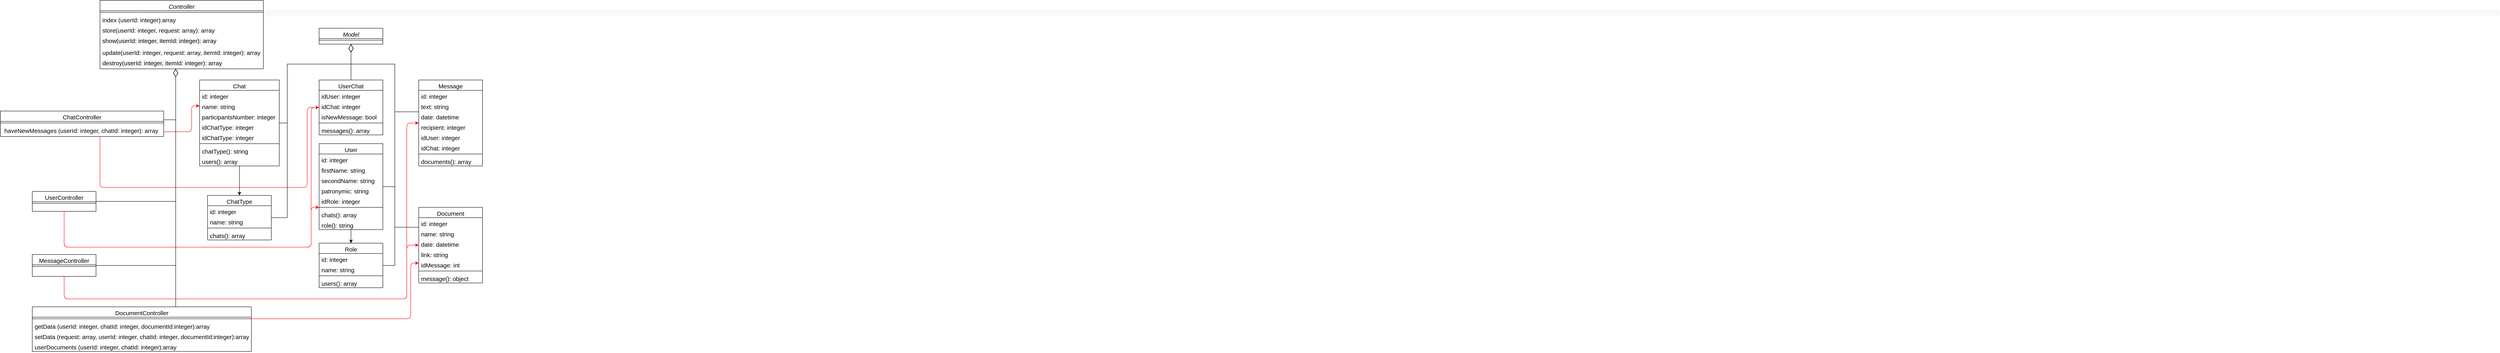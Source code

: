 <mxfile version="14.7.7" type="device"><diagram id="C5RBs43oDa-KdzZeNtuy" name="Page-1"><mxGraphModel dx="2310" dy="1956" grid="1" gridSize="10" guides="1" tooltips="1" connect="1" arrows="1" fold="1" page="1" pageScale="1" pageWidth="827" pageHeight="1169" math="0" shadow="0"><root><mxCell id="WIyWlLk6GJQsqaUBKTNV-0"/><mxCell id="WIyWlLk6GJQsqaUBKTNV-1" parent="WIyWlLk6GJQsqaUBKTNV-0"/><mxCell id="zkfFHV4jXpPFQw0GAbJ--0" value="Model" style="swimlane;fontStyle=2;align=center;verticalAlign=top;childLayout=stackLayout;horizontal=1;startSize=26;horizontalStack=0;resizeParent=1;resizeLast=0;collapsible=1;marginBottom=0;rounded=0;shadow=0;strokeWidth=1;fontSize=15;" parent="WIyWlLk6GJQsqaUBKTNV-1" vertex="1"><mxGeometry x="640" y="-130" width="160" height="40" as="geometry"><mxRectangle x="230" y="140" width="160" height="26" as="alternateBounds"/></mxGeometry></mxCell><mxCell id="zkfFHV4jXpPFQw0GAbJ--4" value="" style="line;html=1;strokeWidth=1;align=left;verticalAlign=middle;spacingTop=-1;spacingLeft=3;spacingRight=3;rotatable=0;labelPosition=right;points=[];portConstraint=eastwest;fontSize=15;" parent="zkfFHV4jXpPFQw0GAbJ--0" vertex="1"><mxGeometry y="26" width="160" height="8" as="geometry"/></mxCell><mxCell id="p-qSYDcafkYSFmTlcOb2-9" style="edgeStyle=orthogonalEdgeStyle;rounded=0;orthogonalLoop=1;jettySize=auto;html=1;endArrow=diamondThin;endFill=0;endSize=18;strokeWidth=1;fontSize=15;" edge="1" parent="WIyWlLk6GJQsqaUBKTNV-1" source="zkfFHV4jXpPFQw0GAbJ--6" target="zkfFHV4jXpPFQw0GAbJ--0"><mxGeometry relative="1" as="geometry"><Array as="points"><mxPoint x="560" y="108"/><mxPoint x="560" y="-40"/><mxPoint x="720" y="-40"/></Array></mxGeometry></mxCell><mxCell id="zkfFHV4jXpPFQw0GAbJ--6" value="Chat" style="swimlane;fontStyle=0;align=center;verticalAlign=top;childLayout=stackLayout;horizontal=1;startSize=26;horizontalStack=0;resizeParent=1;resizeLast=0;collapsible=1;marginBottom=0;rounded=0;shadow=0;strokeWidth=1;fontSize=15;" parent="WIyWlLk6GJQsqaUBKTNV-1" vertex="1"><mxGeometry x="340" width="200" height="216" as="geometry"><mxRectangle x="130" y="380" width="160" height="26" as="alternateBounds"/></mxGeometry></mxCell><mxCell id="zkfFHV4jXpPFQw0GAbJ--7" value="id: integer" style="text;align=left;verticalAlign=top;spacingLeft=4;spacingRight=4;overflow=hidden;rotatable=0;points=[[0,0.5],[1,0.5]];portConstraint=eastwest;fontSize=15;" parent="zkfFHV4jXpPFQw0GAbJ--6" vertex="1"><mxGeometry y="26" width="200" height="26" as="geometry"/></mxCell><mxCell id="zkfFHV4jXpPFQw0GAbJ--8" value="name: string" style="text;align=left;verticalAlign=top;spacingLeft=4;spacingRight=4;overflow=hidden;rotatable=0;points=[[0,0.5],[1,0.5]];portConstraint=eastwest;rounded=0;shadow=0;html=0;fontSize=15;" parent="zkfFHV4jXpPFQw0GAbJ--6" vertex="1"><mxGeometry y="52" width="200" height="26" as="geometry"/></mxCell><mxCell id="Mjgt6jNar0d7N7SQXWlu-8" value="participantsNumber: integer" style="text;align=left;verticalAlign=top;spacingLeft=4;spacingRight=4;overflow=hidden;rotatable=0;points=[[0,0.5],[1,0.5]];portConstraint=eastwest;rounded=0;shadow=0;html=0;fontSize=15;" parent="zkfFHV4jXpPFQw0GAbJ--6" vertex="1"><mxGeometry y="78" width="200" height="26" as="geometry"/></mxCell><mxCell id="k1y_qDxFKeoeRa6VfoRw-3" value="idChatType: integer" style="text;align=left;verticalAlign=top;spacingLeft=4;spacingRight=4;overflow=hidden;rotatable=0;points=[[0,0.5],[1,0.5]];portConstraint=eastwest;rounded=0;shadow=0;html=0;fontSize=15;" parent="zkfFHV4jXpPFQw0GAbJ--6" vertex="1"><mxGeometry y="104" width="200" height="26" as="geometry"/></mxCell><mxCell id="Mjgt6jNar0d7N7SQXWlu-9" value="idChatType: integer" style="text;align=left;verticalAlign=top;spacingLeft=4;spacingRight=4;overflow=hidden;rotatable=0;points=[[0,0.5],[1,0.5]];portConstraint=eastwest;rounded=0;shadow=0;html=0;fontSize=15;" parent="zkfFHV4jXpPFQw0GAbJ--6" vertex="1"><mxGeometry y="130" width="200" height="26" as="geometry"/></mxCell><mxCell id="zkfFHV4jXpPFQw0GAbJ--9" value="" style="line;html=1;strokeWidth=1;align=left;verticalAlign=middle;spacingTop=-1;spacingLeft=3;spacingRight=3;rotatable=0;labelPosition=right;points=[];portConstraint=eastwest;fontSize=15;" parent="zkfFHV4jXpPFQw0GAbJ--6" vertex="1"><mxGeometry y="156" width="200" height="8" as="geometry"/></mxCell><mxCell id="k1y_qDxFKeoeRa6VfoRw-8" value="chatType(): string" style="text;align=left;verticalAlign=top;spacingLeft=4;spacingRight=4;overflow=hidden;rotatable=0;points=[[0,0.5],[1,0.5]];portConstraint=eastwest;rounded=0;shadow=0;html=0;fontSize=15;" parent="zkfFHV4jXpPFQw0GAbJ--6" vertex="1"><mxGeometry y="164" width="200" height="26" as="geometry"/></mxCell><mxCell id="k1y_qDxFKeoeRa6VfoRw-9" value="users(): array" style="text;align=left;verticalAlign=top;spacingLeft=4;spacingRight=4;overflow=hidden;rotatable=0;points=[[0,0.5],[1,0.5]];portConstraint=eastwest;rounded=0;shadow=0;html=0;fontSize=15;" parent="zkfFHV4jXpPFQw0GAbJ--6" vertex="1"><mxGeometry y="190" width="200" height="26" as="geometry"/></mxCell><mxCell id="p-qSYDcafkYSFmTlcOb2-16" style="edgeStyle=orthogonalEdgeStyle;rounded=0;orthogonalLoop=1;jettySize=auto;html=1;endArrow=diamondThin;endFill=0;endSize=18;strokeWidth=1;fontSize=15;" edge="1" parent="WIyWlLk6GJQsqaUBKTNV-1" source="zkfFHV4jXpPFQw0GAbJ--13" target="zkfFHV4jXpPFQw0GAbJ--0"><mxGeometry relative="1" as="geometry"><Array as="points"><mxPoint x="830" y="370"/><mxPoint x="830" y="-40"/><mxPoint x="720" y="-40"/></Array></mxGeometry></mxCell><mxCell id="zkfFHV4jXpPFQw0GAbJ--13" value="Document" style="swimlane;fontStyle=0;align=center;verticalAlign=top;childLayout=stackLayout;horizontal=1;startSize=26;horizontalStack=0;resizeParent=1;resizeLast=0;collapsible=1;marginBottom=0;rounded=0;shadow=0;strokeWidth=1;fontSize=15;" parent="WIyWlLk6GJQsqaUBKTNV-1" vertex="1"><mxGeometry x="890" y="320" width="160" height="190" as="geometry"><mxRectangle x="340" y="380" width="170" height="26" as="alternateBounds"/></mxGeometry></mxCell><mxCell id="Mjgt6jNar0d7N7SQXWlu-10" value="id: integer" style="text;align=left;verticalAlign=top;spacingLeft=4;spacingRight=4;overflow=hidden;rotatable=0;points=[[0,0.5],[1,0.5]];portConstraint=eastwest;fontSize=15;" parent="zkfFHV4jXpPFQw0GAbJ--13" vertex="1"><mxGeometry y="26" width="160" height="26" as="geometry"/></mxCell><mxCell id="Mjgt6jNar0d7N7SQXWlu-13" value="name: string" style="text;align=left;verticalAlign=top;spacingLeft=4;spacingRight=4;overflow=hidden;rotatable=0;points=[[0,0.5],[1,0.5]];portConstraint=eastwest;fontSize=15;" parent="zkfFHV4jXpPFQw0GAbJ--13" vertex="1"><mxGeometry y="52" width="160" height="26" as="geometry"/></mxCell><mxCell id="Mjgt6jNar0d7N7SQXWlu-11" value="date: datetime" style="text;align=left;verticalAlign=top;spacingLeft=4;spacingRight=4;overflow=hidden;rotatable=0;points=[[0,0.5],[1,0.5]];portConstraint=eastwest;fontSize=15;" parent="zkfFHV4jXpPFQw0GAbJ--13" vertex="1"><mxGeometry y="78" width="160" height="26" as="geometry"/></mxCell><mxCell id="Mjgt6jNar0d7N7SQXWlu-12" value="link: string" style="text;align=left;verticalAlign=top;spacingLeft=4;spacingRight=4;overflow=hidden;rotatable=0;points=[[0,0.5],[1,0.5]];portConstraint=eastwest;fontSize=15;" parent="zkfFHV4jXpPFQw0GAbJ--13" vertex="1"><mxGeometry y="104" width="160" height="26" as="geometry"/></mxCell><mxCell id="zkfFHV4jXpPFQw0GAbJ--14" value="idMessage: int" style="text;align=left;verticalAlign=top;spacingLeft=4;spacingRight=4;overflow=hidden;rotatable=0;points=[[0,0.5],[1,0.5]];portConstraint=eastwest;fontSize=15;" parent="zkfFHV4jXpPFQw0GAbJ--13" vertex="1"><mxGeometry y="130" width="160" height="26" as="geometry"/></mxCell><mxCell id="zkfFHV4jXpPFQw0GAbJ--15" value="" style="line;html=1;strokeWidth=1;align=left;verticalAlign=middle;spacingTop=-1;spacingLeft=3;spacingRight=3;rotatable=0;labelPosition=right;points=[];portConstraint=eastwest;fontSize=15;" parent="zkfFHV4jXpPFQw0GAbJ--13" vertex="1"><mxGeometry y="156" width="160" height="8" as="geometry"/></mxCell><mxCell id="k1y_qDxFKeoeRa6VfoRw-16" value="message(): object" style="text;align=left;verticalAlign=top;spacingLeft=4;spacingRight=4;overflow=hidden;rotatable=0;points=[[0,0.5],[1,0.5]];portConstraint=eastwest;rounded=0;shadow=0;html=0;fontSize=15;" parent="zkfFHV4jXpPFQw0GAbJ--13" vertex="1"><mxGeometry y="164" width="160" height="26" as="geometry"/></mxCell><mxCell id="p-qSYDcafkYSFmTlcOb2-14" style="edgeStyle=orthogonalEdgeStyle;rounded=0;orthogonalLoop=1;jettySize=auto;html=1;endArrow=diamondThin;endFill=0;endSize=18;strokeWidth=1;fontSize=15;" edge="1" parent="WIyWlLk6GJQsqaUBKTNV-1" source="Mjgt6jNar0d7N7SQXWlu-2" target="zkfFHV4jXpPFQw0GAbJ--0"><mxGeometry relative="1" as="geometry"><Array as="points"><mxPoint x="830" y="268"/><mxPoint x="830" y="-40"/><mxPoint x="720" y="-40"/></Array></mxGeometry></mxCell><mxCell id="Mjgt6jNar0d7N7SQXWlu-2" value="User" style="swimlane;fontStyle=0;align=center;verticalAlign=top;childLayout=stackLayout;horizontal=1;startSize=26;horizontalStack=0;resizeParent=1;resizeLast=0;collapsible=1;marginBottom=0;rounded=0;shadow=0;strokeWidth=1;fontSize=15;" parent="WIyWlLk6GJQsqaUBKTNV-1" vertex="1"><mxGeometry x="640" y="160" width="160" height="216" as="geometry"><mxRectangle x="340" y="380" width="170" height="26" as="alternateBounds"/></mxGeometry></mxCell><mxCell id="Mjgt6jNar0d7N7SQXWlu-17" value="id: integer" style="text;align=left;verticalAlign=top;spacingLeft=4;spacingRight=4;overflow=hidden;rotatable=0;points=[[0,0.5],[1,0.5]];portConstraint=eastwest;fontSize=15;" parent="Mjgt6jNar0d7N7SQXWlu-2" vertex="1"><mxGeometry y="26" width="160" height="26" as="geometry"/></mxCell><mxCell id="Mjgt6jNar0d7N7SQXWlu-19" value="firstName: string" style="text;align=left;verticalAlign=top;spacingLeft=4;spacingRight=4;overflow=hidden;rotatable=0;points=[[0,0.5],[1,0.5]];portConstraint=eastwest;fontSize=15;" parent="Mjgt6jNar0d7N7SQXWlu-2" vertex="1"><mxGeometry y="52" width="160" height="26" as="geometry"/></mxCell><mxCell id="Mjgt6jNar0d7N7SQXWlu-20" value="secondName: string" style="text;align=left;verticalAlign=top;spacingLeft=4;spacingRight=4;overflow=hidden;rotatable=0;points=[[0,0.5],[1,0.5]];portConstraint=eastwest;fontSize=15;" parent="Mjgt6jNar0d7N7SQXWlu-2" vertex="1"><mxGeometry y="78" width="160" height="26" as="geometry"/></mxCell><mxCell id="Mjgt6jNar0d7N7SQXWlu-18" value="patronymic: string" style="text;align=left;verticalAlign=top;spacingLeft=4;spacingRight=4;overflow=hidden;rotatable=0;points=[[0,0.5],[1,0.5]];portConstraint=eastwest;fontSize=15;" parent="Mjgt6jNar0d7N7SQXWlu-2" vertex="1"><mxGeometry y="104" width="160" height="26" as="geometry"/></mxCell><mxCell id="Mjgt6jNar0d7N7SQXWlu-3" value="idRole: integer" style="text;align=left;verticalAlign=top;spacingLeft=4;spacingRight=4;overflow=hidden;rotatable=0;points=[[0,0.5],[1,0.5]];portConstraint=eastwest;fontSize=15;" parent="Mjgt6jNar0d7N7SQXWlu-2" vertex="1"><mxGeometry y="130" width="160" height="26" as="geometry"/></mxCell><mxCell id="Mjgt6jNar0d7N7SQXWlu-4" value="" style="line;html=1;strokeWidth=1;align=left;verticalAlign=middle;spacingTop=-1;spacingLeft=3;spacingRight=3;rotatable=0;labelPosition=right;points=[];portConstraint=eastwest;fontSize=15;" parent="Mjgt6jNar0d7N7SQXWlu-2" vertex="1"><mxGeometry y="156" width="160" height="8" as="geometry"/></mxCell><mxCell id="k1y_qDxFKeoeRa6VfoRw-12" value="chats(): array" style="text;align=left;verticalAlign=top;spacingLeft=4;spacingRight=4;overflow=hidden;rotatable=0;points=[[0,0.5],[1,0.5]];portConstraint=eastwest;rounded=0;shadow=0;html=0;fontSize=15;" parent="Mjgt6jNar0d7N7SQXWlu-2" vertex="1"><mxGeometry y="164" width="160" height="26" as="geometry"/></mxCell><mxCell id="k1y_qDxFKeoeRa6VfoRw-13" value="role(): string" style="text;align=left;verticalAlign=top;spacingLeft=4;spacingRight=4;overflow=hidden;rotatable=0;points=[[0,0.5],[1,0.5]];portConstraint=eastwest;rounded=0;shadow=0;html=0;fontSize=15;" parent="Mjgt6jNar0d7N7SQXWlu-2" vertex="1"><mxGeometry y="190" width="160" height="26" as="geometry"/></mxCell><mxCell id="p-qSYDcafkYSFmTlcOb2-15" style="edgeStyle=orthogonalEdgeStyle;rounded=0;orthogonalLoop=1;jettySize=auto;html=1;endArrow=diamondThin;endFill=0;endSize=18;strokeWidth=1;fontSize=15;" edge="1" parent="WIyWlLk6GJQsqaUBKTNV-1" source="Mjgt6jNar0d7N7SQXWlu-5" target="zkfFHV4jXpPFQw0GAbJ--0"><mxGeometry relative="1" as="geometry"><Array as="points"><mxPoint x="830" y="80"/><mxPoint x="830" y="-40"/><mxPoint x="720" y="-40"/></Array></mxGeometry></mxCell><mxCell id="Mjgt6jNar0d7N7SQXWlu-5" value="Message" style="swimlane;fontStyle=0;align=center;verticalAlign=top;childLayout=stackLayout;horizontal=1;startSize=26;horizontalStack=0;resizeParent=1;resizeLast=0;collapsible=1;marginBottom=0;rounded=0;shadow=0;strokeWidth=1;fontSize=15;" parent="WIyWlLk6GJQsqaUBKTNV-1" vertex="1"><mxGeometry x="890" width="160" height="216" as="geometry"><mxRectangle x="340" y="380" width="170" height="26" as="alternateBounds"/></mxGeometry></mxCell><mxCell id="Mjgt6jNar0d7N7SQXWlu-6" value="id: integer" style="text;align=left;verticalAlign=top;spacingLeft=4;spacingRight=4;overflow=hidden;rotatable=0;points=[[0,0.5],[1,0.5]];portConstraint=eastwest;fontSize=15;" parent="Mjgt6jNar0d7N7SQXWlu-5" vertex="1"><mxGeometry y="26" width="160" height="26" as="geometry"/></mxCell><mxCell id="Mjgt6jNar0d7N7SQXWlu-24" value="text: string" style="text;align=left;verticalAlign=top;spacingLeft=4;spacingRight=4;overflow=hidden;rotatable=0;points=[[0,0.5],[1,0.5]];portConstraint=eastwest;fontSize=15;" parent="Mjgt6jNar0d7N7SQXWlu-5" vertex="1"><mxGeometry y="52" width="160" height="26" as="geometry"/></mxCell><mxCell id="Mjgt6jNar0d7N7SQXWlu-25" value="date: datetime" style="text;align=left;verticalAlign=top;spacingLeft=4;spacingRight=4;overflow=hidden;rotatable=0;points=[[0,0.5],[1,0.5]];portConstraint=eastwest;fontSize=15;" parent="Mjgt6jNar0d7N7SQXWlu-5" vertex="1"><mxGeometry y="78" width="160" height="26" as="geometry"/></mxCell><mxCell id="Mjgt6jNar0d7N7SQXWlu-23" value="recipient: integer" style="text;align=left;verticalAlign=top;spacingLeft=4;spacingRight=4;overflow=hidden;rotatable=0;points=[[0,0.5],[1,0.5]];portConstraint=eastwest;fontSize=15;" parent="Mjgt6jNar0d7N7SQXWlu-5" vertex="1"><mxGeometry y="104" width="160" height="26" as="geometry"/></mxCell><mxCell id="Mjgt6jNar0d7N7SQXWlu-22" value="idUser: integer" style="text;align=left;verticalAlign=top;spacingLeft=4;spacingRight=4;overflow=hidden;rotatable=0;points=[[0,0.5],[1,0.5]];portConstraint=eastwest;fontSize=15;" parent="Mjgt6jNar0d7N7SQXWlu-5" vertex="1"><mxGeometry y="130" width="160" height="26" as="geometry"/></mxCell><mxCell id="Mjgt6jNar0d7N7SQXWlu-21" value="idChat: integer" style="text;align=left;verticalAlign=top;spacingLeft=4;spacingRight=4;overflow=hidden;rotatable=0;points=[[0,0.5],[1,0.5]];portConstraint=eastwest;fontSize=15;" parent="Mjgt6jNar0d7N7SQXWlu-5" vertex="1"><mxGeometry y="156" width="160" height="26" as="geometry"/></mxCell><mxCell id="Mjgt6jNar0d7N7SQXWlu-7" value="" style="line;html=1;strokeWidth=1;align=left;verticalAlign=middle;spacingTop=-1;spacingLeft=3;spacingRight=3;rotatable=0;labelPosition=right;points=[];portConstraint=eastwest;fontSize=15;" parent="Mjgt6jNar0d7N7SQXWlu-5" vertex="1"><mxGeometry y="182" width="160" height="8" as="geometry"/></mxCell><mxCell id="k1y_qDxFKeoeRa6VfoRw-15" value="documents(): array" style="text;align=left;verticalAlign=top;spacingLeft=4;spacingRight=4;overflow=hidden;rotatable=0;points=[[0,0.5],[1,0.5]];portConstraint=eastwest;rounded=0;shadow=0;html=0;fontSize=15;" parent="Mjgt6jNar0d7N7SQXWlu-5" vertex="1"><mxGeometry y="190" width="160" height="26" as="geometry"/></mxCell><mxCell id="p-qSYDcafkYSFmTlcOb2-10" style="edgeStyle=orthogonalEdgeStyle;rounded=0;orthogonalLoop=1;jettySize=auto;html=1;endArrow=diamondThin;endFill=0;endSize=18;strokeWidth=1;fontSize=15;" edge="1" parent="WIyWlLk6GJQsqaUBKTNV-1" source="Mjgt6jNar0d7N7SQXWlu-26" target="zkfFHV4jXpPFQw0GAbJ--0"><mxGeometry relative="1" as="geometry"><Array as="points"><mxPoint x="560" y="346"/><mxPoint x="560" y="-40"/><mxPoint x="720" y="-40"/></Array></mxGeometry></mxCell><mxCell id="Mjgt6jNar0d7N7SQXWlu-26" value="ChatType" style="swimlane;fontStyle=0;align=center;verticalAlign=top;childLayout=stackLayout;horizontal=1;startSize=26;horizontalStack=0;resizeParent=1;resizeLast=0;collapsible=1;marginBottom=0;rounded=0;shadow=0;strokeWidth=1;fontSize=15;" parent="WIyWlLk6GJQsqaUBKTNV-1" vertex="1"><mxGeometry x="360" y="290" width="160" height="112" as="geometry"><mxRectangle x="130" y="380" width="160" height="26" as="alternateBounds"/></mxGeometry></mxCell><mxCell id="Mjgt6jNar0d7N7SQXWlu-27" value="id: integer" style="text;align=left;verticalAlign=top;spacingLeft=4;spacingRight=4;overflow=hidden;rotatable=0;points=[[0,0.5],[1,0.5]];portConstraint=eastwest;fontSize=15;" parent="Mjgt6jNar0d7N7SQXWlu-26" vertex="1"><mxGeometry y="26" width="160" height="26" as="geometry"/></mxCell><mxCell id="Mjgt6jNar0d7N7SQXWlu-28" value="name: string" style="text;align=left;verticalAlign=top;spacingLeft=4;spacingRight=4;overflow=hidden;rotatable=0;points=[[0,0.5],[1,0.5]];portConstraint=eastwest;rounded=0;shadow=0;html=0;fontSize=15;" parent="Mjgt6jNar0d7N7SQXWlu-26" vertex="1"><mxGeometry y="52" width="160" height="26" as="geometry"/></mxCell><mxCell id="Mjgt6jNar0d7N7SQXWlu-31" value="" style="line;html=1;strokeWidth=1;align=left;verticalAlign=middle;spacingTop=-1;spacingLeft=3;spacingRight=3;rotatable=0;labelPosition=right;points=[];portConstraint=eastwest;fontSize=15;" parent="Mjgt6jNar0d7N7SQXWlu-26" vertex="1"><mxGeometry y="78" width="160" height="8" as="geometry"/></mxCell><mxCell id="k1y_qDxFKeoeRa6VfoRw-10" value="chats(): array" style="text;align=left;verticalAlign=top;spacingLeft=4;spacingRight=4;overflow=hidden;rotatable=0;points=[[0,0.5],[1,0.5]];portConstraint=eastwest;rounded=0;shadow=0;html=0;fontSize=15;" parent="Mjgt6jNar0d7N7SQXWlu-26" vertex="1"><mxGeometry y="86" width="160" height="26" as="geometry"/></mxCell><mxCell id="p-qSYDcafkYSFmTlcOb2-17" style="edgeStyle=orthogonalEdgeStyle;rounded=0;orthogonalLoop=1;jettySize=auto;html=1;endArrow=diamondThin;endFill=0;endSize=18;strokeWidth=1;fontSize=15;" edge="1" parent="WIyWlLk6GJQsqaUBKTNV-1" source="Mjgt6jNar0d7N7SQXWlu-45" target="zkfFHV4jXpPFQw0GAbJ--0"><mxGeometry relative="1" as="geometry"><Array as="points"><mxPoint x="830" y="466"/><mxPoint x="830" y="-40"/><mxPoint x="720" y="-40"/></Array></mxGeometry></mxCell><mxCell id="Mjgt6jNar0d7N7SQXWlu-45" value="Role" style="swimlane;fontStyle=0;align=center;verticalAlign=top;childLayout=stackLayout;horizontal=1;startSize=26;horizontalStack=0;resizeParent=1;resizeLast=0;collapsible=1;marginBottom=0;rounded=0;shadow=0;strokeWidth=1;fontSize=15;" parent="WIyWlLk6GJQsqaUBKTNV-1" vertex="1"><mxGeometry x="640" y="410" width="160" height="112" as="geometry"><mxRectangle x="130" y="380" width="160" height="26" as="alternateBounds"/></mxGeometry></mxCell><mxCell id="Mjgt6jNar0d7N7SQXWlu-46" value="id: integer" style="text;align=left;verticalAlign=top;spacingLeft=4;spacingRight=4;overflow=hidden;rotatable=0;points=[[0,0.5],[1,0.5]];portConstraint=eastwest;fontSize=15;" parent="Mjgt6jNar0d7N7SQXWlu-45" vertex="1"><mxGeometry y="26" width="160" height="26" as="geometry"/></mxCell><mxCell id="Mjgt6jNar0d7N7SQXWlu-47" value="name: string" style="text;align=left;verticalAlign=top;spacingLeft=4;spacingRight=4;overflow=hidden;rotatable=0;points=[[0,0.5],[1,0.5]];portConstraint=eastwest;rounded=0;shadow=0;html=0;fontSize=15;" parent="Mjgt6jNar0d7N7SQXWlu-45" vertex="1"><mxGeometry y="52" width="160" height="26" as="geometry"/></mxCell><mxCell id="Mjgt6jNar0d7N7SQXWlu-48" value="" style="line;html=1;strokeWidth=1;align=left;verticalAlign=middle;spacingTop=-1;spacingLeft=3;spacingRight=3;rotatable=0;labelPosition=right;points=[];portConstraint=eastwest;fontSize=15;" parent="Mjgt6jNar0d7N7SQXWlu-45" vertex="1"><mxGeometry y="78" width="160" height="8" as="geometry"/></mxCell><mxCell id="k1y_qDxFKeoeRa6VfoRw-14" value="users(): array" style="text;align=left;verticalAlign=top;spacingLeft=4;spacingRight=4;overflow=hidden;rotatable=0;points=[[0,0.5],[1,0.5]];portConstraint=eastwest;rounded=0;shadow=0;html=0;fontSize=15;" parent="Mjgt6jNar0d7N7SQXWlu-45" vertex="1"><mxGeometry y="86" width="160" height="24" as="geometry"/></mxCell><mxCell id="p-qSYDcafkYSFmTlcOb2-13" style="edgeStyle=orthogonalEdgeStyle;rounded=0;orthogonalLoop=1;jettySize=auto;html=1;endArrow=diamondThin;endFill=0;endSize=18;strokeWidth=1;fontSize=15;" edge="1" parent="WIyWlLk6GJQsqaUBKTNV-1" source="Mjgt6jNar0d7N7SQXWlu-50" target="zkfFHV4jXpPFQw0GAbJ--0"><mxGeometry relative="1" as="geometry"/></mxCell><mxCell id="Mjgt6jNar0d7N7SQXWlu-50" value="UserChat" style="swimlane;fontStyle=0;align=center;verticalAlign=top;childLayout=stackLayout;horizontal=1;startSize=26;horizontalStack=0;resizeParent=1;resizeLast=0;collapsible=1;marginBottom=0;rounded=0;shadow=0;strokeWidth=1;fontSize=15;" parent="WIyWlLk6GJQsqaUBKTNV-1" vertex="1"><mxGeometry x="640" width="160" height="138" as="geometry"><mxRectangle x="130" y="380" width="160" height="26" as="alternateBounds"/></mxGeometry></mxCell><mxCell id="Mjgt6jNar0d7N7SQXWlu-51" value="idUser: integer" style="text;align=left;verticalAlign=top;spacingLeft=4;spacingRight=4;overflow=hidden;rotatable=0;points=[[0,0.5],[1,0.5]];portConstraint=eastwest;fontSize=15;" parent="Mjgt6jNar0d7N7SQXWlu-50" vertex="1"><mxGeometry y="26" width="160" height="26" as="geometry"/></mxCell><mxCell id="Mjgt6jNar0d7N7SQXWlu-54" value="idChat: integer" style="text;align=left;verticalAlign=top;spacingLeft=4;spacingRight=4;overflow=hidden;rotatable=0;points=[[0,0.5],[1,0.5]];portConstraint=eastwest;fontSize=15;" parent="Mjgt6jNar0d7N7SQXWlu-50" vertex="1"><mxGeometry y="52" width="160" height="26" as="geometry"/></mxCell><mxCell id="Mjgt6jNar0d7N7SQXWlu-52" value="isNewMessage: bool" style="text;align=left;verticalAlign=top;spacingLeft=4;spacingRight=4;overflow=hidden;rotatable=0;points=[[0,0.5],[1,0.5]];portConstraint=eastwest;rounded=0;shadow=0;html=0;fontSize=15;" parent="Mjgt6jNar0d7N7SQXWlu-50" vertex="1"><mxGeometry y="78" width="160" height="26" as="geometry"/></mxCell><mxCell id="Mjgt6jNar0d7N7SQXWlu-53" value="" style="line;html=1;strokeWidth=1;align=left;verticalAlign=middle;spacingTop=-1;spacingLeft=3;spacingRight=3;rotatable=0;labelPosition=right;points=[];portConstraint=eastwest;fontSize=15;" parent="Mjgt6jNar0d7N7SQXWlu-50" vertex="1"><mxGeometry y="104" width="160" height="8" as="geometry"/></mxCell><mxCell id="k1y_qDxFKeoeRa6VfoRw-11" value="messages(): array" style="text;align=left;verticalAlign=top;spacingLeft=4;spacingRight=4;overflow=hidden;rotatable=0;points=[[0,0.5],[1,0.5]];portConstraint=eastwest;rounded=0;shadow=0;html=0;fontSize=15;" parent="Mjgt6jNar0d7N7SQXWlu-50" vertex="1"><mxGeometry y="112" width="160" height="26" as="geometry"/></mxCell><mxCell id="Mjgt6jNar0d7N7SQXWlu-56" value="Controller" style="swimlane;fontStyle=2;align=center;verticalAlign=top;childLayout=stackLayout;horizontal=1;startSize=26;horizontalStack=0;resizeParent=1;resizeLast=0;collapsible=1;marginBottom=0;rounded=0;shadow=0;strokeWidth=1;fontSize=15;" parent="WIyWlLk6GJQsqaUBKTNV-1" vertex="1"><mxGeometry x="90" y="-200" width="410" height="172" as="geometry"><mxRectangle x="230" y="140" width="160" height="26" as="alternateBounds"/></mxGeometry></mxCell><mxCell id="Mjgt6jNar0d7N7SQXWlu-57" value="&lt;span style=&quot;color: rgba(0, 0, 0, 0); font-family: monospace; font-size: 15px; background-color: rgb(248, 249, 250);&quot;&gt;%3CmxGraphModel%3E%3Croot%3E%3CmxCell%20id%3D%220%22%2F%3E%3CmxCell%20id%3D%221%22%20parent%3D%220%22%2F%3E%3CmxCell%20id%3D%222%22%20value%3D%22Get%20(id%3A%20integer)%22%20style%3D%22text%3Balign%3Dleft%3BverticalAlign%3Dtop%3BspacingLeft%3D4%3BspacingRight%3D4%3Boverflow%3Dhidden%3Brotatable%3D0%3Bpoints%3D%5B%5B0%2C0.5%5D%2C%5B1%2C0.5%5D%5D%3BportConstraint%3Deastwest%3Brounded%3D0%3Bshadow%3D0%3Bhtml%3D0%3B%22%20vertex%3D%221%22%20parent%3D%221%22%3E%3CmxGeometry%20x%3D%22-40%22%20y%3D%22114%22%20width%3D%22160%22%20height%3D%2226%22%20as%3D%22geometry%22%2F%3E%3C%2FmxCell%3E%3C%2Froot%3E%3C%2FmxGraphModel%3E&lt;/span&gt;" style="line;html=1;strokeWidth=1;align=left;verticalAlign=middle;spacingTop=-1;spacingLeft=3;spacingRight=3;rotatable=0;labelPosition=right;points=[];portConstraint=eastwest;fontSize=15;" parent="Mjgt6jNar0d7N7SQXWlu-56" vertex="1"><mxGeometry y="26" width="410" height="8" as="geometry"/></mxCell><mxCell id="k1y_qDxFKeoeRa6VfoRw-1" value="index (userId: integer):array" style="text;align=left;verticalAlign=top;spacingLeft=4;spacingRight=4;overflow=hidden;rotatable=0;points=[[0,0.5],[1,0.5]];portConstraint=eastwest;rounded=0;shadow=0;html=0;fontSize=15;" parent="Mjgt6jNar0d7N7SQXWlu-56" vertex="1"><mxGeometry y="34" width="410" height="26" as="geometry"/></mxCell><mxCell id="k1y_qDxFKeoeRa6VfoRw-0" value="store(userId: integer, request: array): array" style="text;align=left;verticalAlign=top;spacingLeft=4;spacingRight=4;overflow=hidden;rotatable=0;points=[[0,0.5],[1,0.5]];portConstraint=eastwest;rounded=0;shadow=0;html=0;fontSize=15;" parent="Mjgt6jNar0d7N7SQXWlu-56" vertex="1"><mxGeometry y="60" width="410" height="26" as="geometry"/></mxCell><mxCell id="k1y_qDxFKeoeRa6VfoRw-2" value="&lt;span style=&quot;color: rgb(0, 0, 0); font-family: helvetica; font-size: 15px; font-style: normal; font-weight: 400; letter-spacing: normal; text-align: left; text-indent: 0px; text-transform: none; word-spacing: 0px; background-color: rgb(248, 249, 250); display: inline; float: none;&quot;&gt;&amp;nbsp;show(userId: integer, itemId: integer): array&lt;/span&gt;" style="text;whiteSpace=wrap;html=1;fontSize=15;" parent="Mjgt6jNar0d7N7SQXWlu-56" vertex="1"><mxGeometry y="86" width="410" height="30" as="geometry"/></mxCell><mxCell id="k1y_qDxFKeoeRa6VfoRw-4" value="update(userId: integer, request: array, itemId: integer): array" style="text;align=left;verticalAlign=top;spacingLeft=4;spacingRight=4;overflow=hidden;rotatable=0;points=[[0,0.5],[1,0.5]];portConstraint=eastwest;rounded=0;shadow=0;html=0;fontSize=15;" parent="Mjgt6jNar0d7N7SQXWlu-56" vertex="1"><mxGeometry y="116" width="410" height="26" as="geometry"/></mxCell><mxCell id="k1y_qDxFKeoeRa6VfoRw-5" value="&lt;span style=&quot;color: rgb(0, 0, 0); font-family: helvetica; font-size: 15px; font-style: normal; font-weight: 400; letter-spacing: normal; text-align: left; text-indent: 0px; text-transform: none; word-spacing: 0px; background-color: rgb(248, 249, 250); display: inline; float: none;&quot;&gt;&amp;nbsp;destroy(userId: integer, itemId: integer): array&lt;/span&gt;" style="text;whiteSpace=wrap;html=1;fontSize=15;" parent="Mjgt6jNar0d7N7SQXWlu-56" vertex="1"><mxGeometry y="142" width="410" height="30" as="geometry"/></mxCell><mxCell id="p-qSYDcafkYSFmTlcOb2-5" style="edgeStyle=orthogonalEdgeStyle;rounded=0;orthogonalLoop=1;jettySize=auto;html=1;endArrow=diamondThin;endFill=0;strokeWidth=1;endSize=18;fontSize=15;" edge="1" parent="WIyWlLk6GJQsqaUBKTNV-1" source="Mjgt6jNar0d7N7SQXWlu-58" target="Mjgt6jNar0d7N7SQXWlu-56"><mxGeometry relative="1" as="geometry"><Array as="points"><mxPoint x="280" y="100"/></Array></mxGeometry></mxCell><mxCell id="Mjgt6jNar0d7N7SQXWlu-58" value="ChatController" style="swimlane;fontStyle=0;align=center;verticalAlign=top;childLayout=stackLayout;horizontal=1;startSize=26;horizontalStack=0;resizeParent=1;resizeLast=0;collapsible=1;marginBottom=0;rounded=0;shadow=0;strokeWidth=1;fontSize=15;" parent="WIyWlLk6GJQsqaUBKTNV-1" vertex="1"><mxGeometry x="-160" y="78" width="410" height="64" as="geometry"><mxRectangle x="130" y="380" width="160" height="26" as="alternateBounds"/></mxGeometry></mxCell><mxCell id="Mjgt6jNar0d7N7SQXWlu-61" value="" style="line;html=1;strokeWidth=1;align=left;verticalAlign=middle;spacingTop=-1;spacingLeft=3;spacingRight=3;rotatable=0;labelPosition=right;points=[];portConstraint=eastwest;fontSize=15;" parent="Mjgt6jNar0d7N7SQXWlu-58" vertex="1"><mxGeometry y="26" width="410" height="8" as="geometry"/></mxCell><mxCell id="K5zSn8KSaWwsLdREURwa-1" value=" haveNewMessages (userId: integer, chatId: integer): array" style="text;strokeColor=none;fillColor=none;align=left;verticalAlign=top;spacingLeft=4;spacingRight=4;overflow=hidden;rotatable=0;points=[[0,0.5],[1,0.5]];portConstraint=eastwest;fontSize=15;" parent="Mjgt6jNar0d7N7SQXWlu-58" vertex="1"><mxGeometry y="34" width="410" height="26" as="geometry"/></mxCell><mxCell id="p-qSYDcafkYSFmTlcOb2-7" style="edgeStyle=orthogonalEdgeStyle;rounded=0;orthogonalLoop=1;jettySize=auto;html=1;endArrow=diamondThin;endFill=0;endSize=18;strokeWidth=1;fontSize=15;" edge="1" parent="WIyWlLk6GJQsqaUBKTNV-1" source="Mjgt6jNar0d7N7SQXWlu-69" target="Mjgt6jNar0d7N7SQXWlu-56"><mxGeometry relative="1" as="geometry"><Array as="points"><mxPoint x="280" y="320"/><mxPoint x="280" y="320"/></Array></mxGeometry></mxCell><mxCell id="Mjgt6jNar0d7N7SQXWlu-69" value="DocumentController" style="swimlane;fontStyle=0;align=center;verticalAlign=top;childLayout=stackLayout;horizontal=1;startSize=26;horizontalStack=0;resizeParent=1;resizeLast=0;collapsible=1;marginBottom=0;rounded=0;shadow=0;strokeWidth=1;fontSize=15;" parent="WIyWlLk6GJQsqaUBKTNV-1" vertex="1"><mxGeometry x="-80" y="570" width="550" height="112" as="geometry"><mxRectangle x="130" y="380" width="160" height="26" as="alternateBounds"/></mxGeometry></mxCell><mxCell id="Mjgt6jNar0d7N7SQXWlu-70" value="" style="line;html=1;strokeWidth=1;align=left;verticalAlign=middle;spacingTop=-1;spacingLeft=3;spacingRight=3;rotatable=0;labelPosition=right;points=[];portConstraint=eastwest;fontSize=15;" parent="Mjgt6jNar0d7N7SQXWlu-69" vertex="1"><mxGeometry y="26" width="550" height="8" as="geometry"/></mxCell><mxCell id="K5zSn8KSaWwsLdREURwa-2" value="getData (userId: integer, chatId: integer, documentId:integer):array" style="text;strokeColor=none;fillColor=none;align=left;verticalAlign=top;spacingLeft=4;spacingRight=4;overflow=hidden;rotatable=0;points=[[0,0.5],[1,0.5]];portConstraint=eastwest;fontSize=15;" parent="Mjgt6jNar0d7N7SQXWlu-69" vertex="1"><mxGeometry y="34" width="550" height="26" as="geometry"/></mxCell><mxCell id="K5zSn8KSaWwsLdREURwa-3" value="setData (request: array, userId: integer, chatId: integer, documentId:integer):array" style="text;strokeColor=none;fillColor=none;align=left;verticalAlign=top;spacingLeft=4;spacingRight=4;overflow=hidden;rotatable=0;points=[[0,0.5],[1,0.5]];portConstraint=eastwest;fontSize=15;" parent="Mjgt6jNar0d7N7SQXWlu-69" vertex="1"><mxGeometry y="60" width="550" height="26" as="geometry"/></mxCell><mxCell id="K5zSn8KSaWwsLdREURwa-4" value="userDocuments (userId: integer, chatId: integer):array" style="text;strokeColor=none;fillColor=none;align=left;verticalAlign=top;spacingLeft=4;spacingRight=4;overflow=hidden;rotatable=0;points=[[0,0.5],[1,0.5]];portConstraint=eastwest;fontSize=15;" parent="Mjgt6jNar0d7N7SQXWlu-69" vertex="1"><mxGeometry y="86" width="550" height="26" as="geometry"/></mxCell><mxCell id="Mjgt6jNar0d7N7SQXWlu-77" value="" style="endArrow=classic;html=1;endFill=1;edgeStyle=elbowEdgeStyle;fontSize=15;fontColor=#00FF00;strokeWidth=1;strokeColor=#FF0000;" parent="WIyWlLk6GJQsqaUBKTNV-1" source="Mjgt6jNar0d7N7SQXWlu-58" target="zkfFHV4jXpPFQw0GAbJ--8" edge="1"><mxGeometry width="50" height="50" relative="1" as="geometry"><mxPoint x="260" y="230" as="sourcePoint"/><mxPoint x="320" y="250" as="targetPoint"/><Array as="points"><mxPoint x="320" y="130"/><mxPoint x="330" y="240"/><mxPoint x="330" y="190"/><mxPoint x="240" y="250"/></Array></mxGeometry></mxCell><mxCell id="Mjgt6jNar0d7N7SQXWlu-80" value="" style="endArrow=classic;html=1;endFill=1;exitX=0.5;exitY=1;exitDx=0;exitDy=0;edgeStyle=elbowEdgeStyle;entryX=0.5;entryY=0;entryDx=0;entryDy=0;fontSize=15;" parent="WIyWlLk6GJQsqaUBKTNV-1" source="zkfFHV4jXpPFQw0GAbJ--6" target="Mjgt6jNar0d7N7SQXWlu-26" edge="1"><mxGeometry width="50" height="50" relative="1" as="geometry"><mxPoint x="130" y="189" as="sourcePoint"/><mxPoint x="370" y="115" as="targetPoint"/></mxGeometry></mxCell><mxCell id="Mjgt6jNar0d7N7SQXWlu-84" value="" style="endArrow=classic;html=1;endFill=1;edgeStyle=orthogonalEdgeStyle;fontSize=15;strokeColor=#FF0000;" parent="WIyWlLk6GJQsqaUBKTNV-1" source="Mjgt6jNar0d7N7SQXWlu-69" target="zkfFHV4jXpPFQw0GAbJ--13" edge="1"><mxGeometry width="50" height="50" relative="1" as="geometry"><mxPoint x="40" y="367" as="sourcePoint"/><mxPoint x="370" y="115" as="targetPoint"/><Array as="points"><mxPoint x="870" y="600"/><mxPoint x="870" y="460"/></Array></mxGeometry></mxCell><mxCell id="Mjgt6jNar0d7N7SQXWlu-85" value="" style="endArrow=classic;html=1;endFill=1;exitX=0.5;exitY=1;exitDx=0;exitDy=0;edgeStyle=elbowEdgeStyle;fontSize=15;" parent="WIyWlLk6GJQsqaUBKTNV-1" source="Mjgt6jNar0d7N7SQXWlu-2" target="Mjgt6jNar0d7N7SQXWlu-45" edge="1"><mxGeometry width="50" height="50" relative="1" as="geometry"><mxPoint x="130" y="515" as="sourcePoint"/><mxPoint x="370" y="472" as="targetPoint"/></mxGeometry></mxCell><mxCell id="p-qSYDcafkYSFmTlcOb2-6" style="edgeStyle=orthogonalEdgeStyle;rounded=0;orthogonalLoop=1;jettySize=auto;html=1;endArrow=diamondThin;endFill=0;endSize=18;strokeWidth=1;fontSize=15;" edge="1" parent="WIyWlLk6GJQsqaUBKTNV-1" source="Mjgt6jNar0d7N7SQXWlu-86" target="Mjgt6jNar0d7N7SQXWlu-56"><mxGeometry relative="1" as="geometry"><Array as="points"><mxPoint x="280" y="305"/></Array></mxGeometry></mxCell><mxCell id="Mjgt6jNar0d7N7SQXWlu-86" value="UserController" style="swimlane;fontStyle=0;align=center;verticalAlign=top;childLayout=stackLayout;horizontal=1;startSize=26;horizontalStack=0;resizeParent=1;resizeLast=0;collapsible=1;marginBottom=0;rounded=0;shadow=0;strokeWidth=1;fontSize=15;" parent="WIyWlLk6GJQsqaUBKTNV-1" vertex="1"><mxGeometry x="-80" y="280" width="160" height="50" as="geometry"><mxRectangle x="130" y="380" width="160" height="26" as="alternateBounds"/></mxGeometry></mxCell><mxCell id="Mjgt6jNar0d7N7SQXWlu-87" value="" style="line;html=1;strokeWidth=1;align=left;verticalAlign=middle;spacingTop=-1;spacingLeft=3;spacingRight=3;rotatable=0;labelPosition=right;points=[];portConstraint=eastwest;fontSize=15;" parent="Mjgt6jNar0d7N7SQXWlu-86" vertex="1"><mxGeometry y="26" width="160" height="8" as="geometry"/></mxCell><mxCell id="Mjgt6jNar0d7N7SQXWlu-96" value="" style="endArrow=classic;html=1;endFill=1;edgeStyle=orthogonalEdgeStyle;fontSize=15;strokeColor=#FF0000;" parent="WIyWlLk6GJQsqaUBKTNV-1" source="Mjgt6jNar0d7N7SQXWlu-86" target="Mjgt6jNar0d7N7SQXWlu-2" edge="1"><mxGeometry width="50" height="50" relative="1" as="geometry"><mxPoint x="130" y="455" as="sourcePoint"/><mxPoint x="370" y="412" as="targetPoint"/><Array as="points"><mxPoint y="420"/><mxPoint x="620" y="420"/><mxPoint x="620" y="320"/></Array></mxGeometry></mxCell><mxCell id="Mjgt6jNar0d7N7SQXWlu-97" value="" style="endArrow=classic;html=1;endFill=1;edgeStyle=orthogonalEdgeStyle;elbow=vertical;fontSize=15;strokeColor=#FF0000;" parent="WIyWlLk6GJQsqaUBKTNV-1" source="Mjgt6jNar0d7N7SQXWlu-58" target="Mjgt6jNar0d7N7SQXWlu-50" edge="1"><mxGeometry width="50" height="50" relative="1" as="geometry"><mxPoint x="130" y="189" as="sourcePoint"/><mxPoint x="370" y="115" as="targetPoint"/><Array as="points"><mxPoint x="90" y="270"/><mxPoint x="610" y="270"/><mxPoint x="610" y="69"/></Array></mxGeometry></mxCell><mxCell id="Mjgt6jNar0d7N7SQXWlu-99" value="" style="endArrow=classic;html=1;endFill=1;edgeStyle=orthogonalEdgeStyle;fontSize=15;strokeColor=#FF0000;" parent="WIyWlLk6GJQsqaUBKTNV-1" source="Mjgt6jNar0d7N7SQXWlu-86" target="Mjgt6jNar0d7N7SQXWlu-50" edge="1"><mxGeometry width="50" height="50" relative="1" as="geometry"><mxPoint x="130" y="652" as="sourcePoint"/><mxPoint x="370" y="615" as="targetPoint"/><Array as="points"><mxPoint y="420"/><mxPoint x="620" y="420"/><mxPoint x="620" y="69"/></Array></mxGeometry></mxCell><mxCell id="p-qSYDcafkYSFmTlcOb2-8" style="edgeStyle=orthogonalEdgeStyle;rounded=0;orthogonalLoop=1;jettySize=auto;html=1;endArrow=diamondThin;endFill=0;endSize=18;strokeWidth=1;fontSize=15;" edge="1" parent="WIyWlLk6GJQsqaUBKTNV-1" source="Mjgt6jNar0d7N7SQXWlu-101" target="Mjgt6jNar0d7N7SQXWlu-56"><mxGeometry relative="1" as="geometry"><Array as="points"><mxPoint x="280" y="466"/></Array></mxGeometry></mxCell><mxCell id="Mjgt6jNar0d7N7SQXWlu-101" value="MessageController" style="swimlane;fontStyle=0;align=center;verticalAlign=top;childLayout=stackLayout;horizontal=1;startSize=26;horizontalStack=0;resizeParent=1;resizeLast=0;collapsible=1;marginBottom=0;rounded=0;shadow=0;strokeWidth=1;fontSize=15;" parent="WIyWlLk6GJQsqaUBKTNV-1" vertex="1"><mxGeometry x="-80" y="438.5" width="160" height="55" as="geometry"><mxRectangle x="130" y="380" width="160" height="26" as="alternateBounds"/></mxGeometry></mxCell><mxCell id="Mjgt6jNar0d7N7SQXWlu-102" value="" style="line;html=1;strokeWidth=1;align=left;verticalAlign=middle;spacingTop=-1;spacingLeft=3;spacingRight=3;rotatable=0;labelPosition=right;points=[];portConstraint=eastwest;fontSize=15;" parent="Mjgt6jNar0d7N7SQXWlu-101" vertex="1"><mxGeometry y="26" width="160" height="8" as="geometry"/></mxCell><mxCell id="Mjgt6jNar0d7N7SQXWlu-111" value="" style="endArrow=classic;html=1;endFill=1;edgeStyle=orthogonalEdgeStyle;fontSize=15;strokeColor=#FF0000;" parent="WIyWlLk6GJQsqaUBKTNV-1" source="Mjgt6jNar0d7N7SQXWlu-101" target="Mjgt6jNar0d7N7SQXWlu-5" edge="1"><mxGeometry width="50" height="50" relative="1" as="geometry"><mxPoint x="130" y="652" as="sourcePoint"/><mxPoint x="370" y="615" as="targetPoint"/><Array as="points"><mxPoint y="550"/><mxPoint x="860" y="550"/><mxPoint x="860" y="108"/></Array></mxGeometry></mxCell><mxCell id="Mjgt6jNar0d7N7SQXWlu-112" value="" style="endArrow=classic;html=1;endFill=1;edgeStyle=orthogonalEdgeStyle;fontSize=15;strokeColor=#FF0000;" parent="WIyWlLk6GJQsqaUBKTNV-1" source="Mjgt6jNar0d7N7SQXWlu-101" target="zkfFHV4jXpPFQw0GAbJ--13" edge="1"><mxGeometry width="50" height="50" relative="1" as="geometry"><mxPoint x="130" y="852" as="sourcePoint"/><mxPoint x="370" y="1065" as="targetPoint"/><Array as="points"><mxPoint y="550"/><mxPoint x="860" y="550"/><mxPoint x="860" y="415"/></Array></mxGeometry></mxCell></root></mxGraphModel></diagram></mxfile>